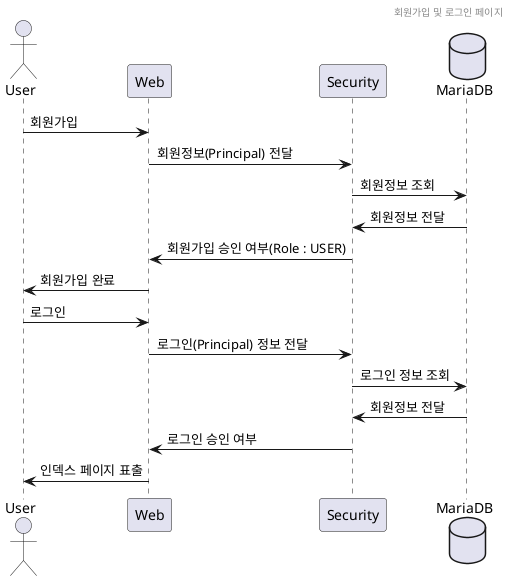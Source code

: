 @startuml

header 회원가입 및 로그인 페이지

actor User
participant Web
participant Security
database MariaDB

User -> Web : 회원가입
Web -> Security : 회원정보(Principal) 전달
Security -> MariaDB : 회원정보 조회
MariaDB -> Security : 회원정보 전달
Security -> Web : 회원가입 승인 여부(Role : USER)
Web -> User : 회원가입 완료
User -> Web : 로그인
Web -> Security : 로그인(Principal) 정보 전달
Security -> MariaDB : 로그인 정보 조회
MariaDB -> Security : 회원정보 전달
Security -> Web : 로그인 승인 여부
Web -> User : 인덱스 페이지 표출
@enduml